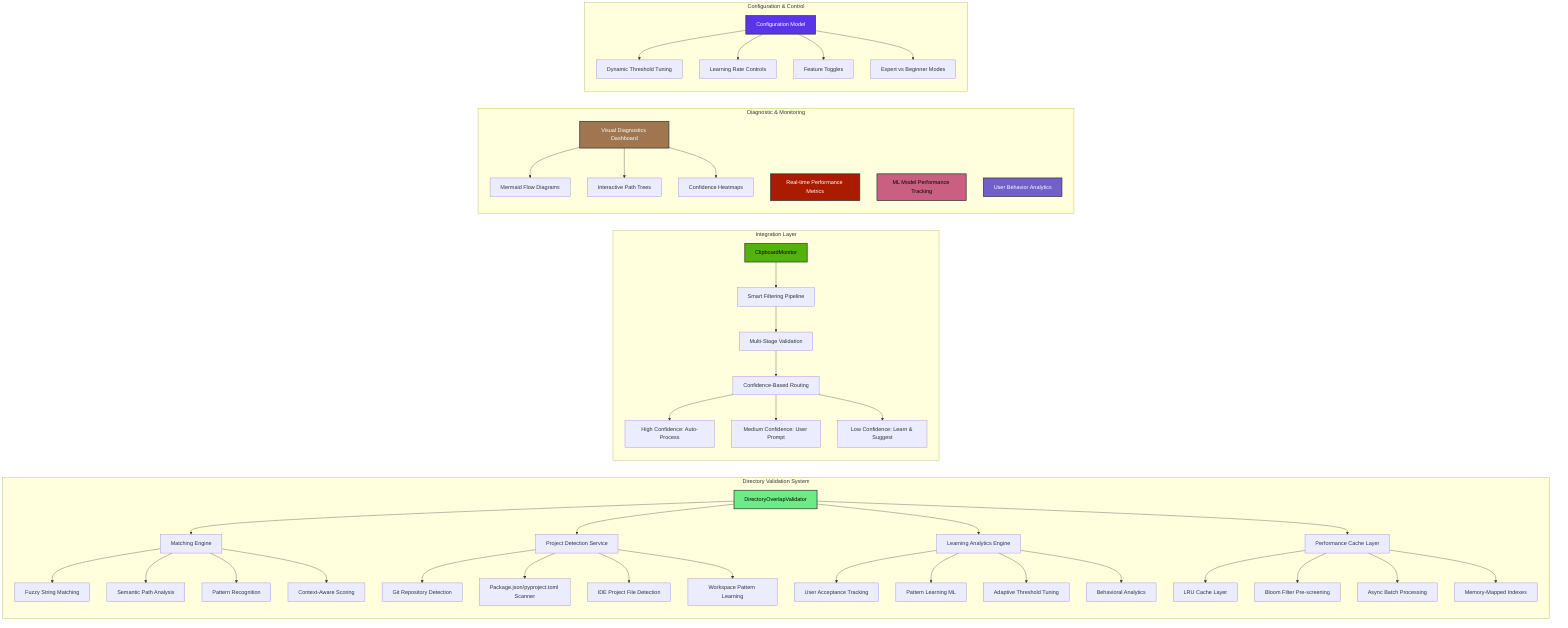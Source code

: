 graph LR
    subgraph "Directory Validation System"
        A[DirectoryOverlapValidator] --> B[Matching Engine]
        A --> C[Project Detection Service]
        A --> D[Learning Analytics Engine]
        A --> E[Performance Cache Layer]
        
        B --> B1[Fuzzy String Matching]
        B --> B2[Semantic Path Analysis]
        B --> B3[Pattern Recognition]
        B --> B4[Context-Aware Scoring]
        
        C --> C1[Git Repository Detection]
        C --> C2[Package.json/pyproject.toml Scanner]
        C --> C3[IDE Project File Detection]
        C --> C4[Workspace Pattern Learning]
        
        D --> D1[User Acceptance Tracking]
        D --> D2[Pattern Learning ML]
        D --> D3[Adaptive Threshold Tuning]
        D --> D4[Behavioral Analytics]
        
        E --> E1[LRU Cache Layer]
        E --> E2[Bloom Filter Pre-screening]
        E --> E3[Async Batch Processing]
        E --> E4[Memory-Mapped Indexes]
    end
    
    subgraph "Integration Layer"
        F[ClipboardMonitor] --> G[Smart Filtering Pipeline]
        G --> H[Multi-Stage Validation]
        H --> I[Confidence-Based Routing]
        
        I --> I1[High Confidence: Auto-Process]
        I --> I2[Medium Confidence: User Prompt]
        I --> I3[Low Confidence: Learn & Suggest]
    end
    
    subgraph "Diagnostic & Monitoring"
        J[Visual Diagnostics Dashboard]
        K[Real-time Performance Metrics]
        L[ML Model Performance Tracking]
        M[User Behavior Analytics]
        
        J --> N[Mermaid Flow Diagrams]
        J --> O[Interactive Path Trees]
        J --> P[Confidence Heatmaps]
    end
    
    subgraph "Configuration & Control"
        Q[Configuration Model]
        Q --> R[Dynamic Threshold Tuning]
        Q --> S[Learning Rate Controls]
        Q --> T[Feature Toggles]
        Q --> U[Expert vs Beginner Modes]
    end

    style A fill:#6deb86,stroke:#333,stroke-width:2px,color:#000000;
    style F fill:#53b20b,stroke:#333,stroke-width:2px,color:#000000;
    style J fill:#9f764f,stroke:#333,stroke-width:2px,color:#FFFFFF;
    style K fill:#a91c00,stroke:#333,stroke-width:2px,color:#FFFFFF;
    style L fill:#ca6081,stroke:#333,stroke-width:2px,color:#000000;
    style M fill:#7260ca,stroke:#333,stroke-width:2px,color:#FFFFFF;
    style Q fill:#5a34ed,stroke:#333,stroke-width:2px,color:#FFFFFF;